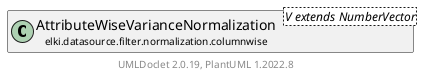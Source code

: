 @startuml
    remove .*\.(Instance|Par|Parameterizer|Factory)$
    set namespaceSeparator none
    hide empty fields
    hide empty methods

    class "<size:14>AttributeWiseVarianceNormalization.Par\n<size:10>elki.datasource.filter.normalization.columnwise" as elki.datasource.filter.normalization.columnwise.AttributeWiseVarianceNormalization.Par<V extends NumberVector> [[AttributeWiseVarianceNormalization.Par.html]] {
        {static} +MEAN_ID: OptionID
        {static} +STDDEV_ID: OptionID
        -mean: double[]
        -stddev: double[]
        +configure(Parameterization): void
        +make(): AttributeWiseVarianceNormalization<V extends NumberVector>
    }

    interface "<size:14>Parameterizer\n<size:10>elki.utilities.optionhandling" as elki.utilities.optionhandling.Parameterizer [[../../../../utilities/optionhandling/Parameterizer.html]] {
        {abstract} +make(): Object
    }
    class "<size:14>AttributeWiseVarianceNormalization\n<size:10>elki.datasource.filter.normalization.columnwise" as elki.datasource.filter.normalization.columnwise.AttributeWiseVarianceNormalization<V extends NumberVector> [[AttributeWiseVarianceNormalization.html]]

    elki.utilities.optionhandling.Parameterizer <|.. elki.datasource.filter.normalization.columnwise.AttributeWiseVarianceNormalization.Par
    elki.datasource.filter.normalization.columnwise.AttributeWiseVarianceNormalization +-- elki.datasource.filter.normalization.columnwise.AttributeWiseVarianceNormalization.Par

    center footer UMLDoclet 2.0.19, PlantUML 1.2022.8
@enduml
